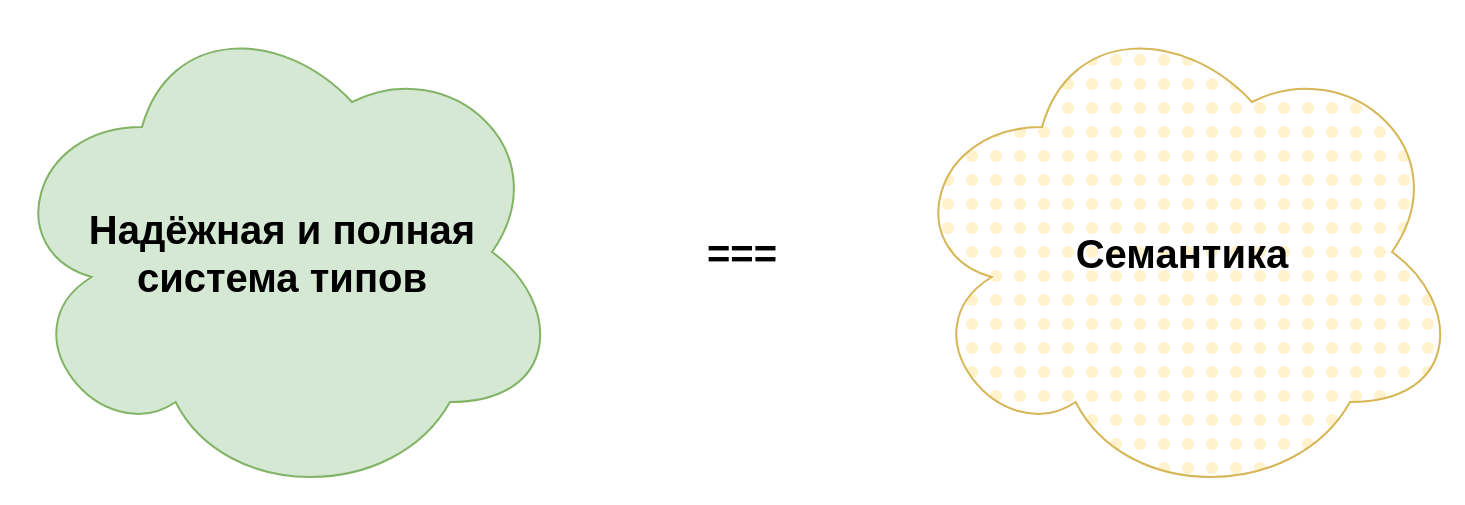 <mxfile>
    <diagram id="inG4pE-IA-hqZ2CZCK4s" name="Page-1">
        <mxGraphModel dx="997" dy="847" grid="1" gridSize="10" guides="1" tooltips="1" connect="1" arrows="1" fold="1" page="1" pageScale="1" pageWidth="850" pageHeight="1100" math="0" shadow="0">
            <root>
                <mxCell id="0"/>
                <mxCell id="1" parent="0"/>
                <mxCell id="2" value="Надёжная и полная система типов" style="ellipse;shape=cloud;whiteSpace=wrap;html=1;fillColor=#d5e8d4;strokeColor=#82b366;fontSize=20;fontStyle=1" vertex="1" parent="1">
                    <mxGeometry x="20" y="290" width="280" height="250" as="geometry"/>
                </mxCell>
                <mxCell id="3" value="Семантика" style="ellipse;shape=cloud;whiteSpace=wrap;html=1;fillColor=#fff2cc;strokeColor=#d6b656;fontSize=20;fontStyle=1;fillStyle=dots;" vertex="1" parent="1">
                    <mxGeometry x="470" y="290" width="280" height="250" as="geometry"/>
                </mxCell>
                <mxCell id="4" value="===" style="text;html=1;align=center;verticalAlign=middle;whiteSpace=wrap;rounded=0;fontSize=20;fontStyle=1" vertex="1" parent="1">
                    <mxGeometry x="360" y="400" width="60" height="30" as="geometry"/>
                </mxCell>
            </root>
        </mxGraphModel>
    </diagram>
</mxfile>